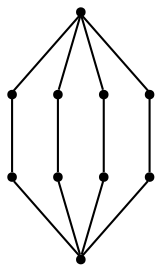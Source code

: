 graph {
  node [shape=point,comment="{\"directed\":false,\"doi\":\"10.4230/LIPIcs.GD.2024.13\",\"figure\":\"7 (3)\"}"]

  v0 [pos="642.8604068521672,1194.0609291054373"]
  v1 [pos="706.0319628766609,1257.921490067152"]
  v2 [pos="642.8604068521672,1321.7779818735255"]
  v3 [pos="642.8604068521671,1286.3725155699858"]
  v4 [pos="585.8196770850657,1286.3725155699858"]
  v5 [pos="522.6480972121456,1257.921490067152"]
  v6 [pos="585.8196770850657,1321.7779818735255"]
  v7 [pos="642.8604068521671,1229.4704645643183"]
  v8 [pos="585.8196770850657,1229.4704645643183"]
  v9 [pos="585.8196770850657,1194.0609291054373"]

  v0 -- v1 [id="-1",pos="642.8604068521672,1194.0609291054373 672.6685867592357,1202.9945053353294 696.7835431336936,1227.1037420888613 706.0319628766609,1257.921490067152"]
  v2 -- v1 [id="-2",pos="642.8604068521672,1321.7779818735255 672.6685867592357,1312.844278482529 696.7835431336936,1288.735041728997 706.0319628766609,1257.921490067152"]
  v3 -- v1 [id="-3",pos="642.8604068521671,1286.3725155699858 665.3132537434456,1282.0524406842462 686.988958089742,1272.5665388058621 706.0319628766609,1257.921490067152"]
  v4 -- v3 [id="-4",pos="585.8196770850657,1286.3725155699858 604.6533229074917,1290.007859400106 624.0300345772146,1290.007649587989 642.8604068521671,1286.3725155699858"]
  v5 -- v4 [id="-5",pos="522.6480972121456,1257.921490067152 541.692006330187,1272.5672490116294 563.3688822532159,1282.0533607021305 585.8196770850657,1286.3725155699858"]
  v6 -- v2 [id="-6",pos="585.8196770850657,1321.7779818735255 603.4333513510725,1327.3042550596763 622.8323129176796,1327.7931895331617 642.8604068521672,1321.7779818735255"]
  v5 -- v6 [id="-7",pos="522.6480972121456,1257.921490067152 532.135654476335,1289.539136384377 556.5118638790776,1312.6164787000569 585.8196770850657,1321.7779818735255"]
  v7 -- v1 [id="-8",pos="642.8604068521671,1229.4704645643183 665.3132537434456,1233.7905394500576 686.988958089742,1243.2764413284417 706.0319628766609,1257.921490067152"]
  v8 -- v7 [id="-9",pos="585.8196770850657,1229.4704645643183 604.6533229074917,1225.835120734198 624.0300345772146,1225.8353305463152 642.8604068521671,1229.4704645643183"]
  v5 -- v8 [id="-10",pos="522.6480972121456,1257.921490067152 541.692006330187,1243.2757311226746 563.3688822532159,1233.7896194321736 585.8196770850657,1229.4704645643183"]
  v9 -- v0 [id="-11",pos="585.8196770850657,1194.0609291054373 603.434065085055,1188.5381155039236 622.8326627262193,1188.0498955104563 642.8604068521672,1194.0609291054373"]
  v5 -- v9 [id="-12",pos="522.6480972121456,1257.921490067152 532.1357594101553,1226.3008733242314 556.5124030895829,1203.2240229525553 585.8196770850657,1194.0609291054373"]
}